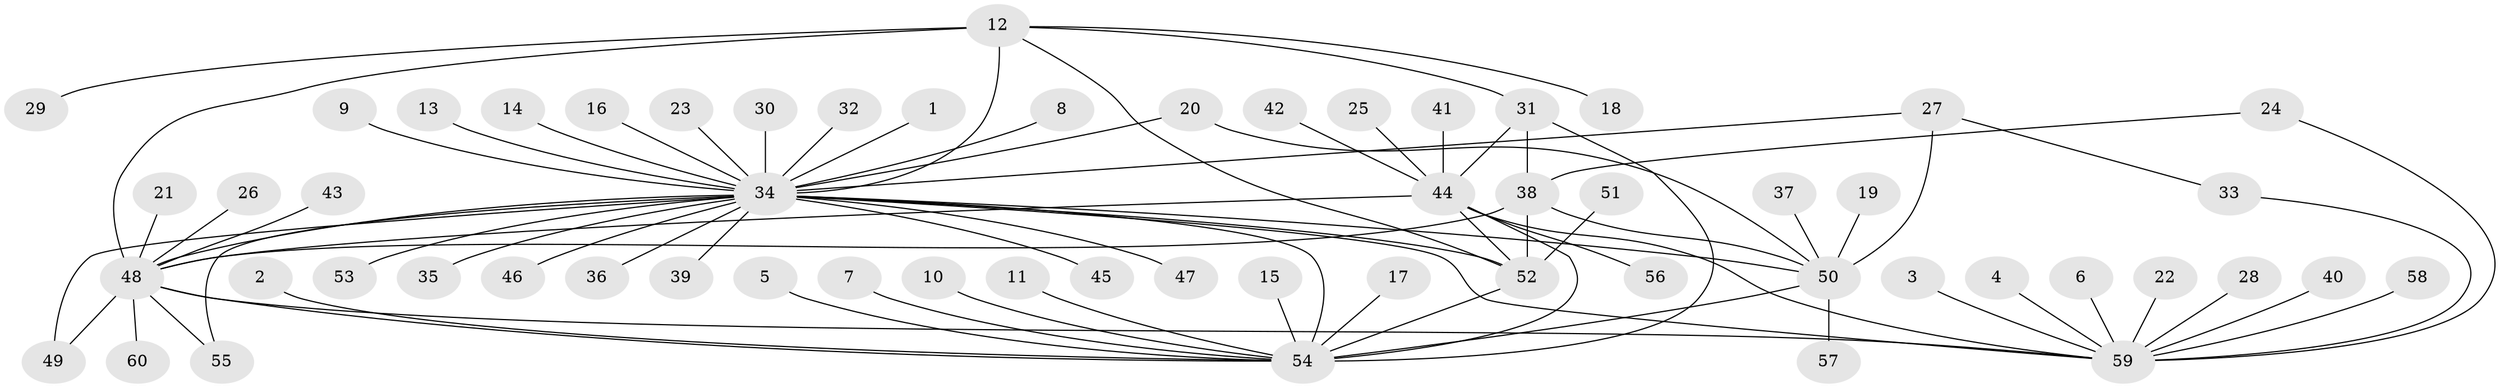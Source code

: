 // original degree distribution, {36: 0.008403361344537815, 9: 0.008403361344537815, 1: 0.5714285714285714, 3: 0.1092436974789916, 5: 0.03361344537815126, 15: 0.008403361344537815, 18: 0.008403361344537815, 2: 0.17647058823529413, 7: 0.01680672268907563, 13: 0.008403361344537815, 8: 0.008403361344537815, 4: 0.04201680672268908}
// Generated by graph-tools (version 1.1) at 2025/49/03/09/25 03:49:53]
// undirected, 60 vertices, 79 edges
graph export_dot {
graph [start="1"]
  node [color=gray90,style=filled];
  1;
  2;
  3;
  4;
  5;
  6;
  7;
  8;
  9;
  10;
  11;
  12;
  13;
  14;
  15;
  16;
  17;
  18;
  19;
  20;
  21;
  22;
  23;
  24;
  25;
  26;
  27;
  28;
  29;
  30;
  31;
  32;
  33;
  34;
  35;
  36;
  37;
  38;
  39;
  40;
  41;
  42;
  43;
  44;
  45;
  46;
  47;
  48;
  49;
  50;
  51;
  52;
  53;
  54;
  55;
  56;
  57;
  58;
  59;
  60;
  1 -- 34 [weight=1.0];
  2 -- 54 [weight=1.0];
  3 -- 59 [weight=1.0];
  4 -- 59 [weight=1.0];
  5 -- 54 [weight=1.0];
  6 -- 59 [weight=1.0];
  7 -- 54 [weight=1.0];
  8 -- 34 [weight=1.0];
  9 -- 34 [weight=1.0];
  10 -- 54 [weight=1.0];
  11 -- 54 [weight=1.0];
  12 -- 18 [weight=1.0];
  12 -- 29 [weight=1.0];
  12 -- 31 [weight=1.0];
  12 -- 34 [weight=2.0];
  12 -- 48 [weight=1.0];
  12 -- 52 [weight=1.0];
  13 -- 34 [weight=1.0];
  14 -- 34 [weight=1.0];
  15 -- 54 [weight=1.0];
  16 -- 34 [weight=1.0];
  17 -- 54 [weight=1.0];
  19 -- 50 [weight=1.0];
  20 -- 34 [weight=1.0];
  20 -- 50 [weight=1.0];
  21 -- 48 [weight=1.0];
  22 -- 59 [weight=1.0];
  23 -- 34 [weight=1.0];
  24 -- 38 [weight=1.0];
  24 -- 59 [weight=1.0];
  25 -- 44 [weight=1.0];
  26 -- 48 [weight=1.0];
  27 -- 33 [weight=1.0];
  27 -- 34 [weight=1.0];
  27 -- 50 [weight=1.0];
  28 -- 59 [weight=1.0];
  30 -- 34 [weight=1.0];
  31 -- 38 [weight=1.0];
  31 -- 44 [weight=1.0];
  31 -- 54 [weight=1.0];
  32 -- 34 [weight=1.0];
  33 -- 59 [weight=1.0];
  34 -- 35 [weight=1.0];
  34 -- 36 [weight=1.0];
  34 -- 39 [weight=1.0];
  34 -- 45 [weight=1.0];
  34 -- 46 [weight=1.0];
  34 -- 47 [weight=1.0];
  34 -- 48 [weight=2.0];
  34 -- 49 [weight=2.0];
  34 -- 50 [weight=1.0];
  34 -- 52 [weight=2.0];
  34 -- 53 [weight=1.0];
  34 -- 54 [weight=2.0];
  34 -- 55 [weight=1.0];
  34 -- 59 [weight=1.0];
  37 -- 50 [weight=1.0];
  38 -- 48 [weight=1.0];
  38 -- 50 [weight=1.0];
  38 -- 52 [weight=1.0];
  40 -- 59 [weight=1.0];
  41 -- 44 [weight=1.0];
  42 -- 44 [weight=1.0];
  43 -- 48 [weight=1.0];
  44 -- 48 [weight=1.0];
  44 -- 52 [weight=1.0];
  44 -- 54 [weight=1.0];
  44 -- 56 [weight=1.0];
  44 -- 59 [weight=1.0];
  48 -- 49 [weight=1.0];
  48 -- 54 [weight=1.0];
  48 -- 55 [weight=1.0];
  48 -- 59 [weight=1.0];
  48 -- 60 [weight=1.0];
  50 -- 54 [weight=1.0];
  50 -- 57 [weight=1.0];
  51 -- 52 [weight=1.0];
  52 -- 54 [weight=1.0];
  58 -- 59 [weight=1.0];
}

